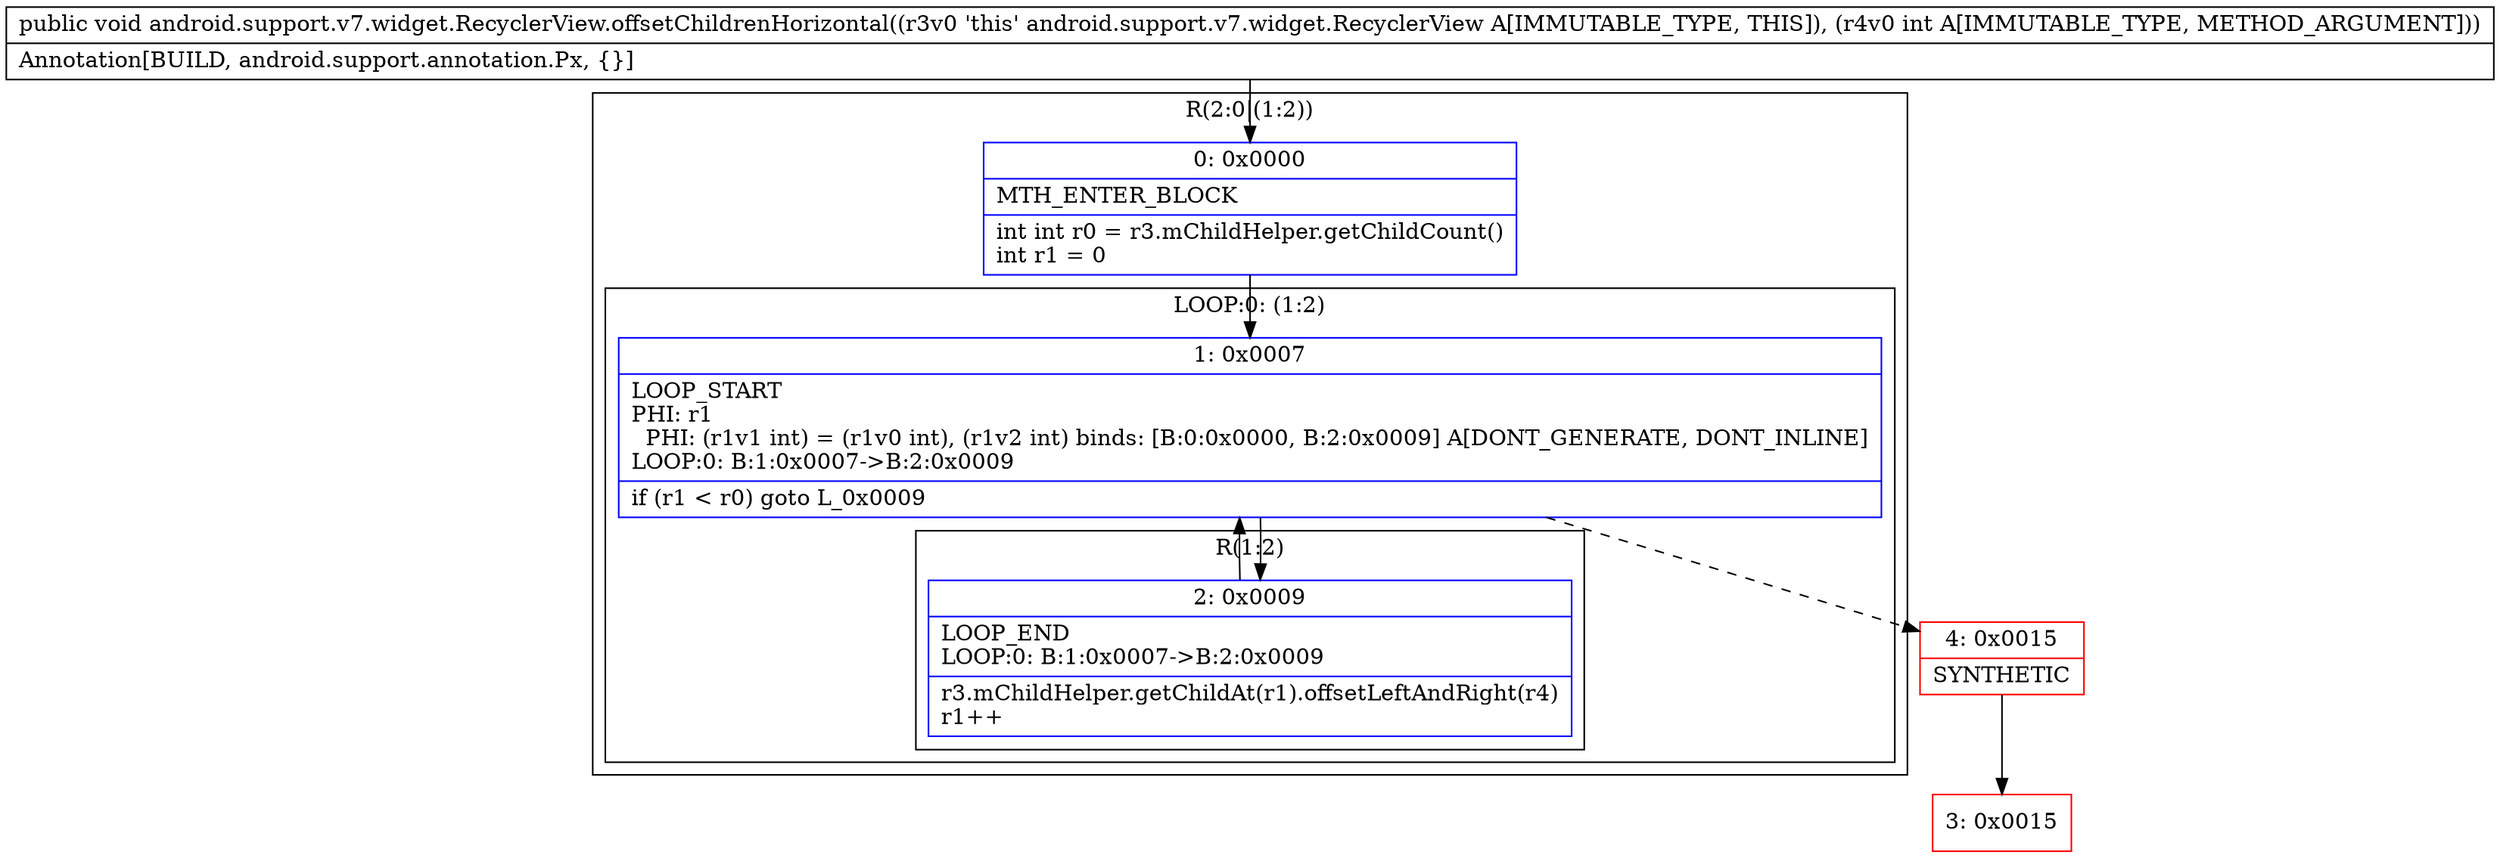 digraph "CFG forandroid.support.v7.widget.RecyclerView.offsetChildrenHorizontal(I)V" {
subgraph cluster_Region_1940951583 {
label = "R(2:0|(1:2))";
node [shape=record,color=blue];
Node_0 [shape=record,label="{0\:\ 0x0000|MTH_ENTER_BLOCK\l|int int r0 = r3.mChildHelper.getChildCount()\lint r1 = 0\l}"];
subgraph cluster_LoopRegion_340962321 {
label = "LOOP:0: (1:2)";
node [shape=record,color=blue];
Node_1 [shape=record,label="{1\:\ 0x0007|LOOP_START\lPHI: r1 \l  PHI: (r1v1 int) = (r1v0 int), (r1v2 int) binds: [B:0:0x0000, B:2:0x0009] A[DONT_GENERATE, DONT_INLINE]\lLOOP:0: B:1:0x0007\-\>B:2:0x0009\l|if (r1 \< r0) goto L_0x0009\l}"];
subgraph cluster_Region_1274205669 {
label = "R(1:2)";
node [shape=record,color=blue];
Node_2 [shape=record,label="{2\:\ 0x0009|LOOP_END\lLOOP:0: B:1:0x0007\-\>B:2:0x0009\l|r3.mChildHelper.getChildAt(r1).offsetLeftAndRight(r4)\lr1++\l}"];
}
}
}
Node_3 [shape=record,color=red,label="{3\:\ 0x0015}"];
Node_4 [shape=record,color=red,label="{4\:\ 0x0015|SYNTHETIC\l}"];
MethodNode[shape=record,label="{public void android.support.v7.widget.RecyclerView.offsetChildrenHorizontal((r3v0 'this' android.support.v7.widget.RecyclerView A[IMMUTABLE_TYPE, THIS]), (r4v0 int A[IMMUTABLE_TYPE, METHOD_ARGUMENT]))  | Annotation[BUILD, android.support.annotation.Px, \{\}]\l}"];
MethodNode -> Node_0;
Node_0 -> Node_1;
Node_1 -> Node_2;
Node_1 -> Node_4[style=dashed];
Node_2 -> Node_1;
Node_4 -> Node_3;
}

